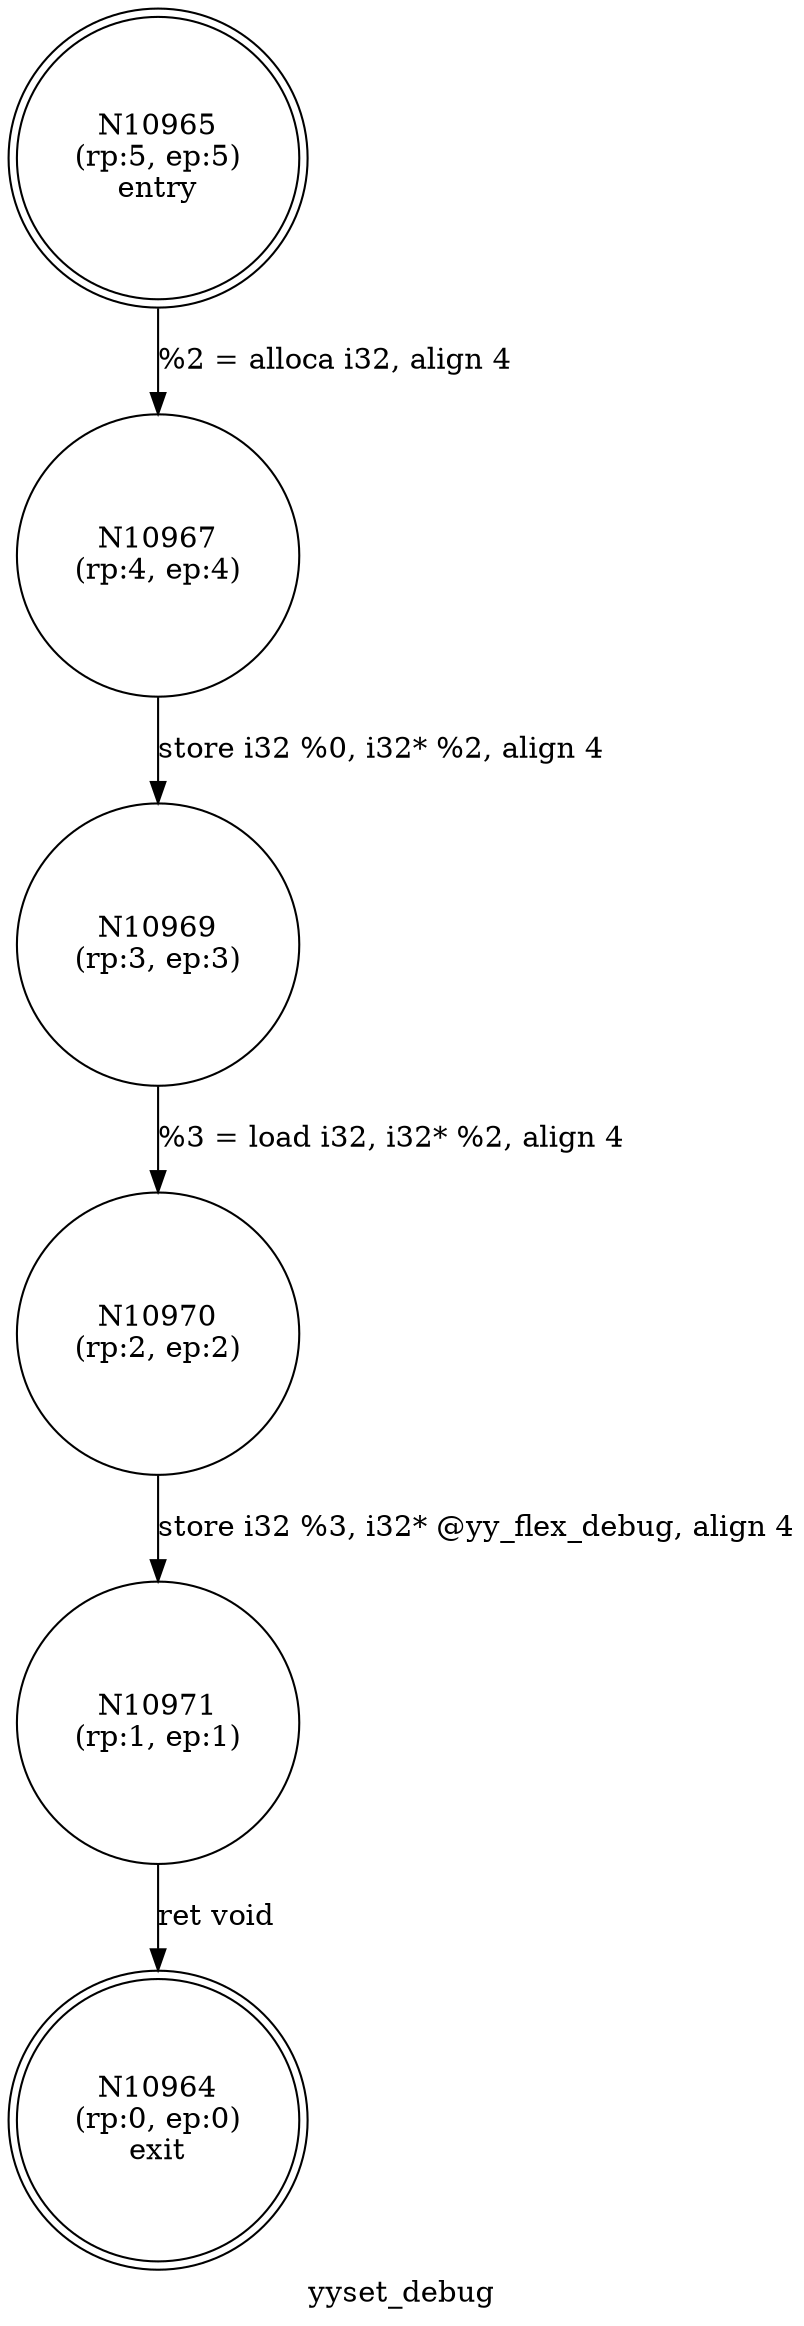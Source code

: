digraph yyset_debug {
label="yyset_debug"
10964 [label="N10964\n(rp:0, ep:0)\nexit", shape="doublecircle"]
10965 [label="N10965\n(rp:5, ep:5)\nentry", shape="doublecircle"]
10965 -> 10967 [label="%2 = alloca i32, align 4"]
10967 [label="N10967\n(rp:4, ep:4)", shape="circle"]
10967 -> 10969 [label="store i32 %0, i32* %2, align 4"]
10969 [label="N10969\n(rp:3, ep:3)", shape="circle"]
10969 -> 10970 [label="%3 = load i32, i32* %2, align 4"]
10970 [label="N10970\n(rp:2, ep:2)", shape="circle"]
10970 -> 10971 [label="store i32 %3, i32* @yy_flex_debug, align 4"]
10971 [label="N10971\n(rp:1, ep:1)", shape="circle"]
10971 -> 10964 [label="ret void"]
}
